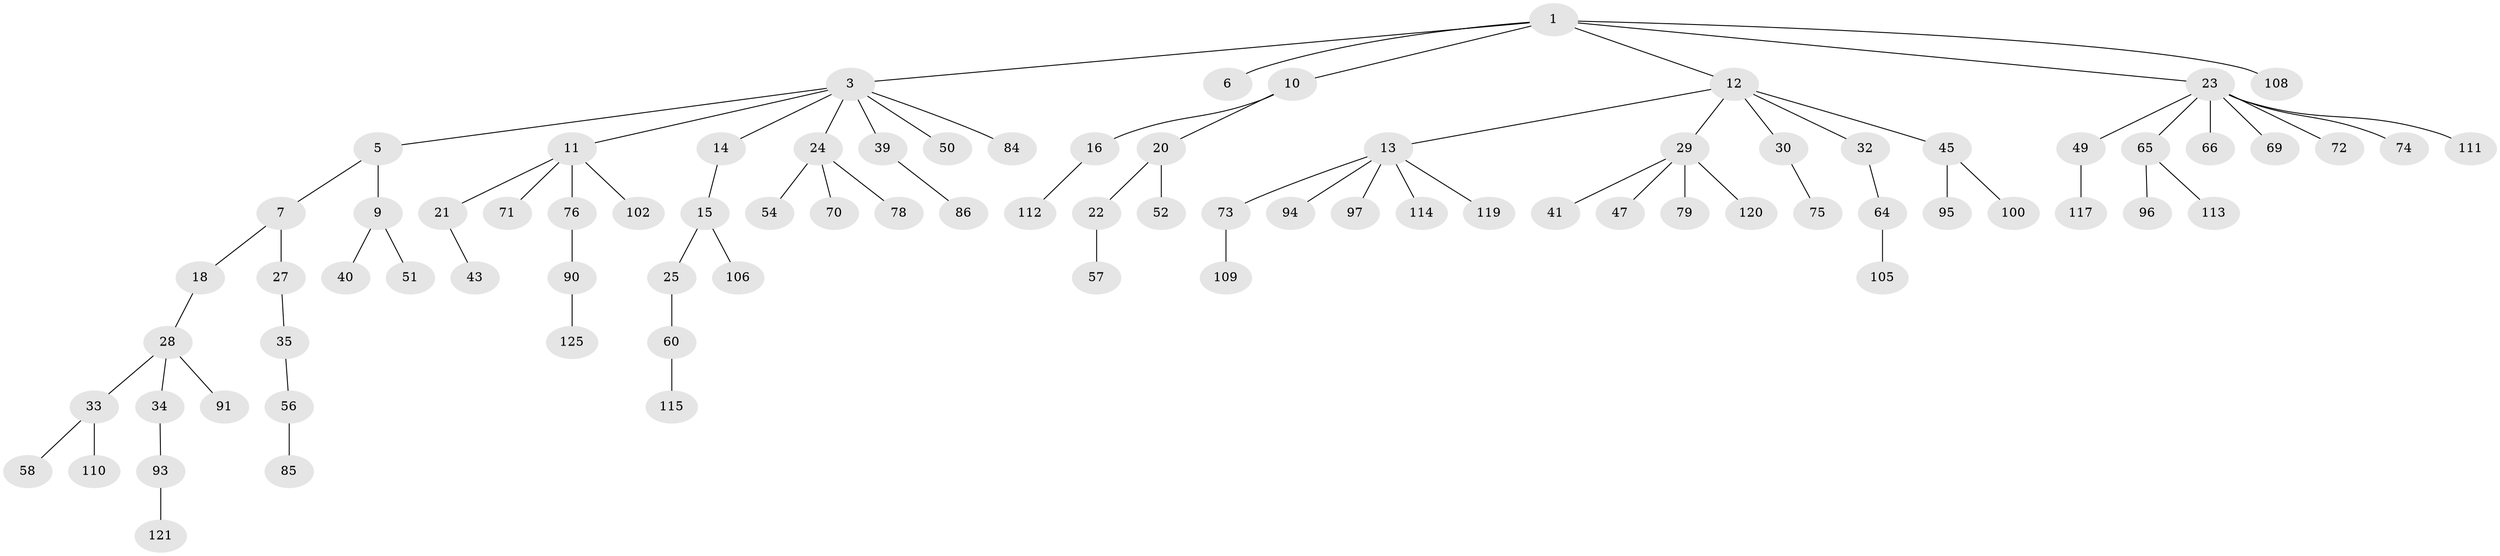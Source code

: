 // original degree distribution, {3: 0.12, 5: 0.04, 2: 0.288, 4: 0.072, 6: 0.016, 1: 0.464}
// Generated by graph-tools (version 1.1) at 2025/42/03/06/25 10:42:03]
// undirected, 83 vertices, 82 edges
graph export_dot {
graph [start="1"]
  node [color=gray90,style=filled];
  1 [super="+2"];
  3 [super="+4"];
  5 [super="+8"];
  6 [super="+55"];
  7 [super="+31"];
  9;
  10 [super="+36"];
  11 [super="+26"];
  12 [super="+17"];
  13 [super="+19"];
  14 [super="+59"];
  15 [super="+53"];
  16 [super="+107"];
  18;
  20 [super="+48"];
  21;
  22 [super="+118"];
  23 [super="+44"];
  24 [super="+37"];
  25 [super="+61"];
  27 [super="+92"];
  28 [super="+67"];
  29 [super="+38"];
  30 [super="+63"];
  32;
  33 [super="+46"];
  34 [super="+77"];
  35;
  39 [super="+42"];
  40;
  41 [super="+122"];
  43 [super="+104"];
  45 [super="+88"];
  47 [super="+82"];
  49;
  50;
  51 [super="+62"];
  52;
  54 [super="+81"];
  56;
  57;
  58;
  60 [super="+99"];
  64 [super="+83"];
  65 [super="+68"];
  66;
  69;
  70 [super="+80"];
  71 [super="+87"];
  72 [super="+123"];
  73;
  74;
  75;
  76;
  78 [super="+89"];
  79 [super="+103"];
  84;
  85;
  86 [super="+116"];
  90;
  91;
  93;
  94 [super="+98"];
  95;
  96;
  97;
  100 [super="+101"];
  102;
  105;
  106;
  108;
  109;
  110;
  111;
  112;
  113;
  114;
  115;
  117 [super="+124"];
  119;
  120;
  121;
  125;
  1 -- 3;
  1 -- 23;
  1 -- 6;
  1 -- 10;
  1 -- 108;
  1 -- 12;
  3 -- 11;
  3 -- 24;
  3 -- 50;
  3 -- 84;
  3 -- 5;
  3 -- 39;
  3 -- 14;
  5 -- 7;
  5 -- 9;
  7 -- 18;
  7 -- 27;
  9 -- 40;
  9 -- 51;
  10 -- 16;
  10 -- 20;
  11 -- 21;
  11 -- 71;
  11 -- 76;
  11 -- 102;
  12 -- 13;
  12 -- 29;
  12 -- 32;
  12 -- 45;
  12 -- 30;
  13 -- 73;
  13 -- 94;
  13 -- 114;
  13 -- 97;
  13 -- 119;
  14 -- 15;
  15 -- 25;
  15 -- 106;
  16 -- 112;
  18 -- 28;
  20 -- 22;
  20 -- 52;
  21 -- 43;
  22 -- 57;
  23 -- 65;
  23 -- 66;
  23 -- 69;
  23 -- 74;
  23 -- 72;
  23 -- 49;
  23 -- 111;
  24 -- 54;
  24 -- 70;
  24 -- 78;
  25 -- 60;
  27 -- 35;
  28 -- 33;
  28 -- 34;
  28 -- 91;
  29 -- 47;
  29 -- 120;
  29 -- 41;
  29 -- 79;
  30 -- 75;
  32 -- 64;
  33 -- 110;
  33 -- 58;
  34 -- 93;
  35 -- 56;
  39 -- 86;
  45 -- 100;
  45 -- 95;
  49 -- 117;
  56 -- 85;
  60 -- 115;
  64 -- 105;
  65 -- 96;
  65 -- 113;
  73 -- 109;
  76 -- 90;
  90 -- 125;
  93 -- 121;
}
